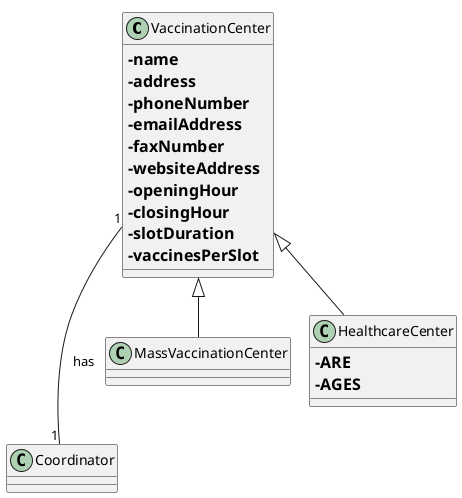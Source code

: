 @startuml
'https://plantuml.com/class-diagram
!pragma layout smetana

class VaccinationCenter{
==-name
==-address
==-phoneNumber
==-emailAddress
==-faxNumber
==-websiteAddress
==-openingHour
==-closingHour
==-slotDuration
==-vaccinesPerSlot
}

class Coordinator

class MassVaccinationCenter extends VaccinationCenter{

}

class HealthcareCenter extends VaccinationCenter{
==-ARE
==-AGES
}

VaccinationCenter "1" --- "1" Coordinator: has

@enduml